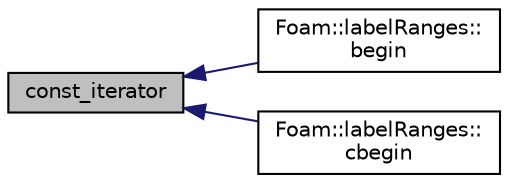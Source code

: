 digraph "const_iterator"
{
  bgcolor="transparent";
  edge [fontname="Helvetica",fontsize="10",labelfontname="Helvetica",labelfontsize="10"];
  node [fontname="Helvetica",fontsize="10",shape=record];
  rankdir="LR";
  Node1 [label="const_iterator",height=0.2,width=0.4,color="black", fillcolor="grey75", style="filled", fontcolor="black"];
  Node1 -> Node2 [dir="back",color="midnightblue",fontsize="10",style="solid",fontname="Helvetica"];
  Node2 [label="Foam::labelRanges::\lbegin",height=0.2,width=0.4,color="black",URL="$a01277.html#a846c33d6626f5651d14c8059ca38a429",tooltip="const_iterator set to the beginning of the list "];
  Node1 -> Node3 [dir="back",color="midnightblue",fontsize="10",style="solid",fontname="Helvetica"];
  Node3 [label="Foam::labelRanges::\lcbegin",height=0.2,width=0.4,color="black",URL="$a01277.html#ad9fcb99a845f947387a613483a621a5d",tooltip="const_iterator set to the beginning of the list "];
}

